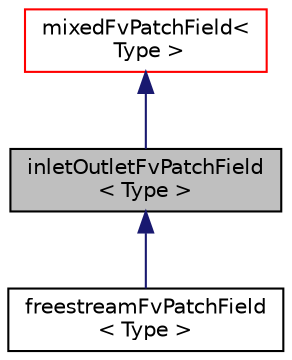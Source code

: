 digraph "inletOutletFvPatchField&lt; Type &gt;"
{
  bgcolor="transparent";
  edge [fontname="Helvetica",fontsize="10",labelfontname="Helvetica",labelfontsize="10"];
  node [fontname="Helvetica",fontsize="10",shape=record];
  Node1 [label="inletOutletFvPatchField\l\< Type \>",height=0.2,width=0.4,color="black", fillcolor="grey75", style="filled", fontcolor="black"];
  Node2 -> Node1 [dir="back",color="midnightblue",fontsize="10",style="solid",fontname="Helvetica"];
  Node2 [label="mixedFvPatchField\<\l Type \>",height=0.2,width=0.4,color="red",URL="$a01513.html",tooltip="This boundary condition provides a base class for &#39;mixed&#39; type boundary conditions, i.e. conditions that mix fixed value and patch-normal gradient conditions. "];
  Node1 -> Node3 [dir="back",color="midnightblue",fontsize="10",style="solid",fontname="Helvetica"];
  Node3 [label="freestreamFvPatchField\l\< Type \>",height=0.2,width=0.4,color="black",URL="$a00860.html",tooltip="This boundary condition provides a free-stream condition. It is a &#39;mixed&#39; condition derived from the ..."];
}
